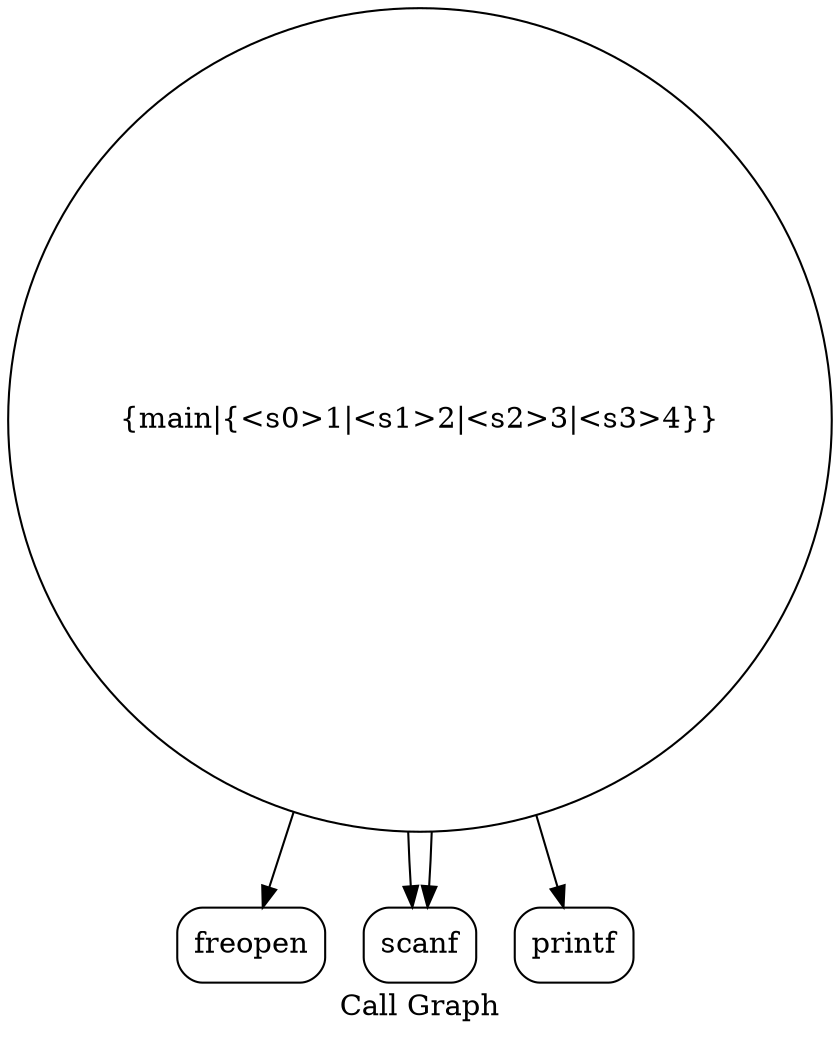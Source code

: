 digraph "Call Graph" {
	label="Call Graph";

	Node0x5585bd5a8aa0 [shape=record,shape=circle,label="{main|{<s0>1|<s1>2|<s2>3|<s3>4}}"];
	Node0x5585bd5a8aa0:s0 -> Node0x5585bd5a8f30[color=black];
	Node0x5585bd5a8aa0:s1 -> Node0x5585bd5a8fb0[color=black];
	Node0x5585bd5a8aa0:s2 -> Node0x5585bd5a8fb0[color=black];
	Node0x5585bd5a8aa0:s3 -> Node0x5585bd5a9030[color=black];
	Node0x5585bd5a8fb0 [shape=record,shape=Mrecord,label="{scanf}"];
	Node0x5585bd5a8f30 [shape=record,shape=Mrecord,label="{freopen}"];
	Node0x5585bd5a9030 [shape=record,shape=Mrecord,label="{printf}"];
}
